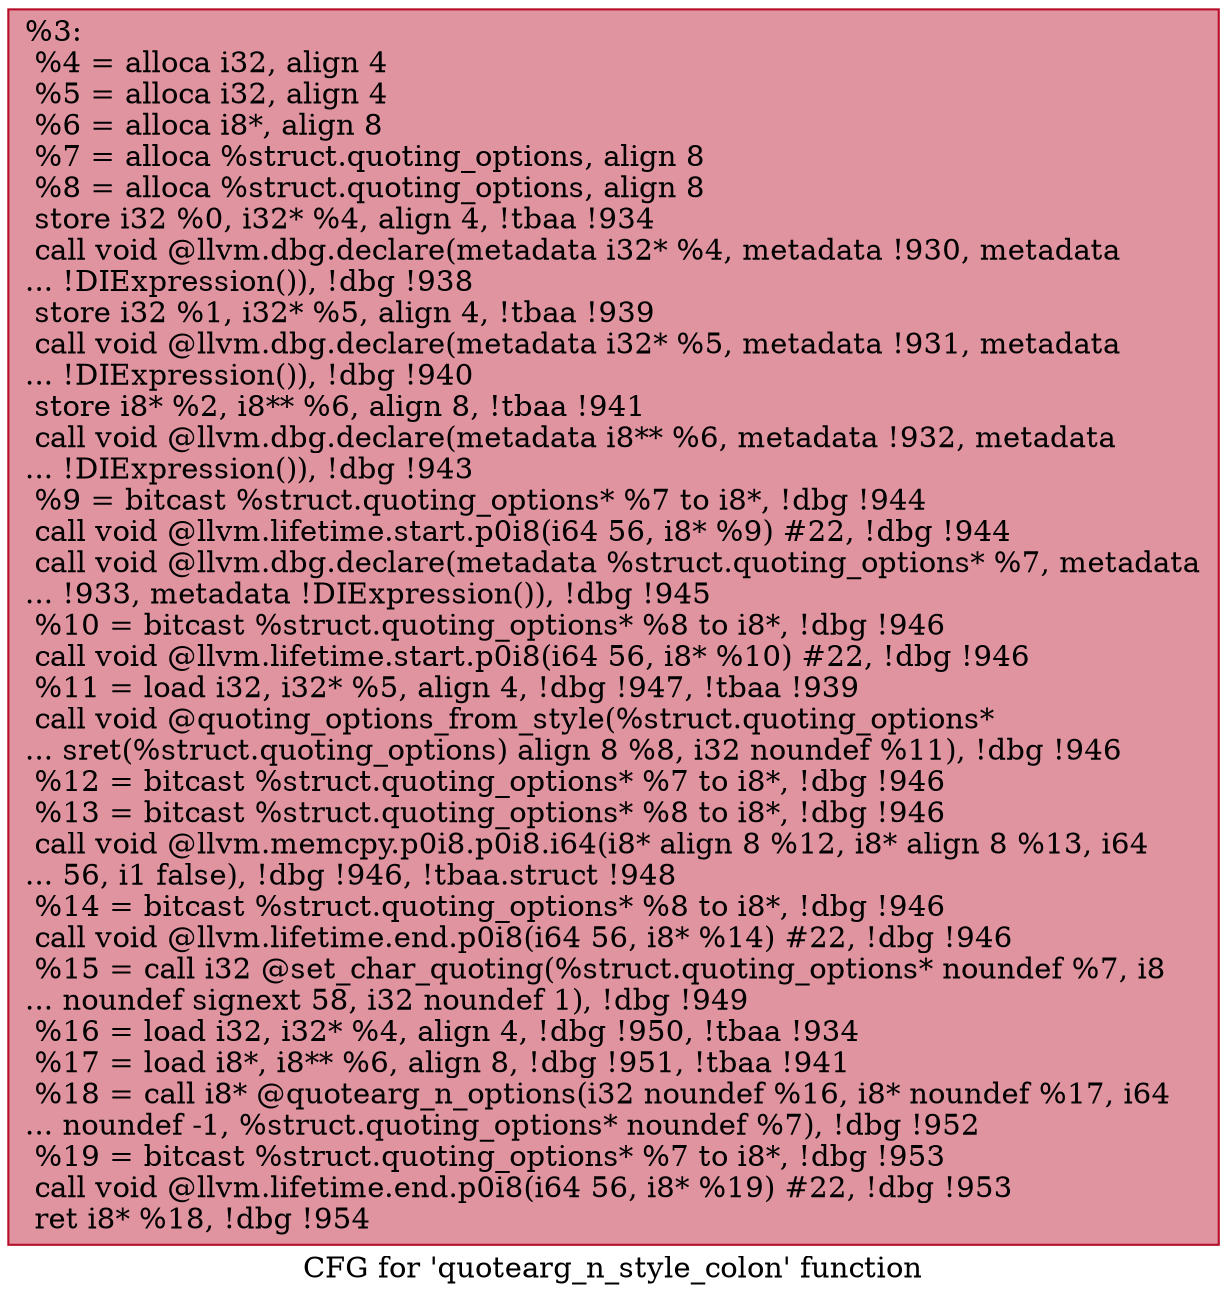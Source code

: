 digraph "CFG for 'quotearg_n_style_colon' function" {
	label="CFG for 'quotearg_n_style_colon' function";

	Node0x2211c70 [shape=record,color="#b70d28ff", style=filled, fillcolor="#b70d2870",label="{%3:\l  %4 = alloca i32, align 4\l  %5 = alloca i32, align 4\l  %6 = alloca i8*, align 8\l  %7 = alloca %struct.quoting_options, align 8\l  %8 = alloca %struct.quoting_options, align 8\l  store i32 %0, i32* %4, align 4, !tbaa !934\l  call void @llvm.dbg.declare(metadata i32* %4, metadata !930, metadata\l... !DIExpression()), !dbg !938\l  store i32 %1, i32* %5, align 4, !tbaa !939\l  call void @llvm.dbg.declare(metadata i32* %5, metadata !931, metadata\l... !DIExpression()), !dbg !940\l  store i8* %2, i8** %6, align 8, !tbaa !941\l  call void @llvm.dbg.declare(metadata i8** %6, metadata !932, metadata\l... !DIExpression()), !dbg !943\l  %9 = bitcast %struct.quoting_options* %7 to i8*, !dbg !944\l  call void @llvm.lifetime.start.p0i8(i64 56, i8* %9) #22, !dbg !944\l  call void @llvm.dbg.declare(metadata %struct.quoting_options* %7, metadata\l... !933, metadata !DIExpression()), !dbg !945\l  %10 = bitcast %struct.quoting_options* %8 to i8*, !dbg !946\l  call void @llvm.lifetime.start.p0i8(i64 56, i8* %10) #22, !dbg !946\l  %11 = load i32, i32* %5, align 4, !dbg !947, !tbaa !939\l  call void @quoting_options_from_style(%struct.quoting_options*\l... sret(%struct.quoting_options) align 8 %8, i32 noundef %11), !dbg !946\l  %12 = bitcast %struct.quoting_options* %7 to i8*, !dbg !946\l  %13 = bitcast %struct.quoting_options* %8 to i8*, !dbg !946\l  call void @llvm.memcpy.p0i8.p0i8.i64(i8* align 8 %12, i8* align 8 %13, i64\l... 56, i1 false), !dbg !946, !tbaa.struct !948\l  %14 = bitcast %struct.quoting_options* %8 to i8*, !dbg !946\l  call void @llvm.lifetime.end.p0i8(i64 56, i8* %14) #22, !dbg !946\l  %15 = call i32 @set_char_quoting(%struct.quoting_options* noundef %7, i8\l... noundef signext 58, i32 noundef 1), !dbg !949\l  %16 = load i32, i32* %4, align 4, !dbg !950, !tbaa !934\l  %17 = load i8*, i8** %6, align 8, !dbg !951, !tbaa !941\l  %18 = call i8* @quotearg_n_options(i32 noundef %16, i8* noundef %17, i64\l... noundef -1, %struct.quoting_options* noundef %7), !dbg !952\l  %19 = bitcast %struct.quoting_options* %7 to i8*, !dbg !953\l  call void @llvm.lifetime.end.p0i8(i64 56, i8* %19) #22, !dbg !953\l  ret i8* %18, !dbg !954\l}"];
}
